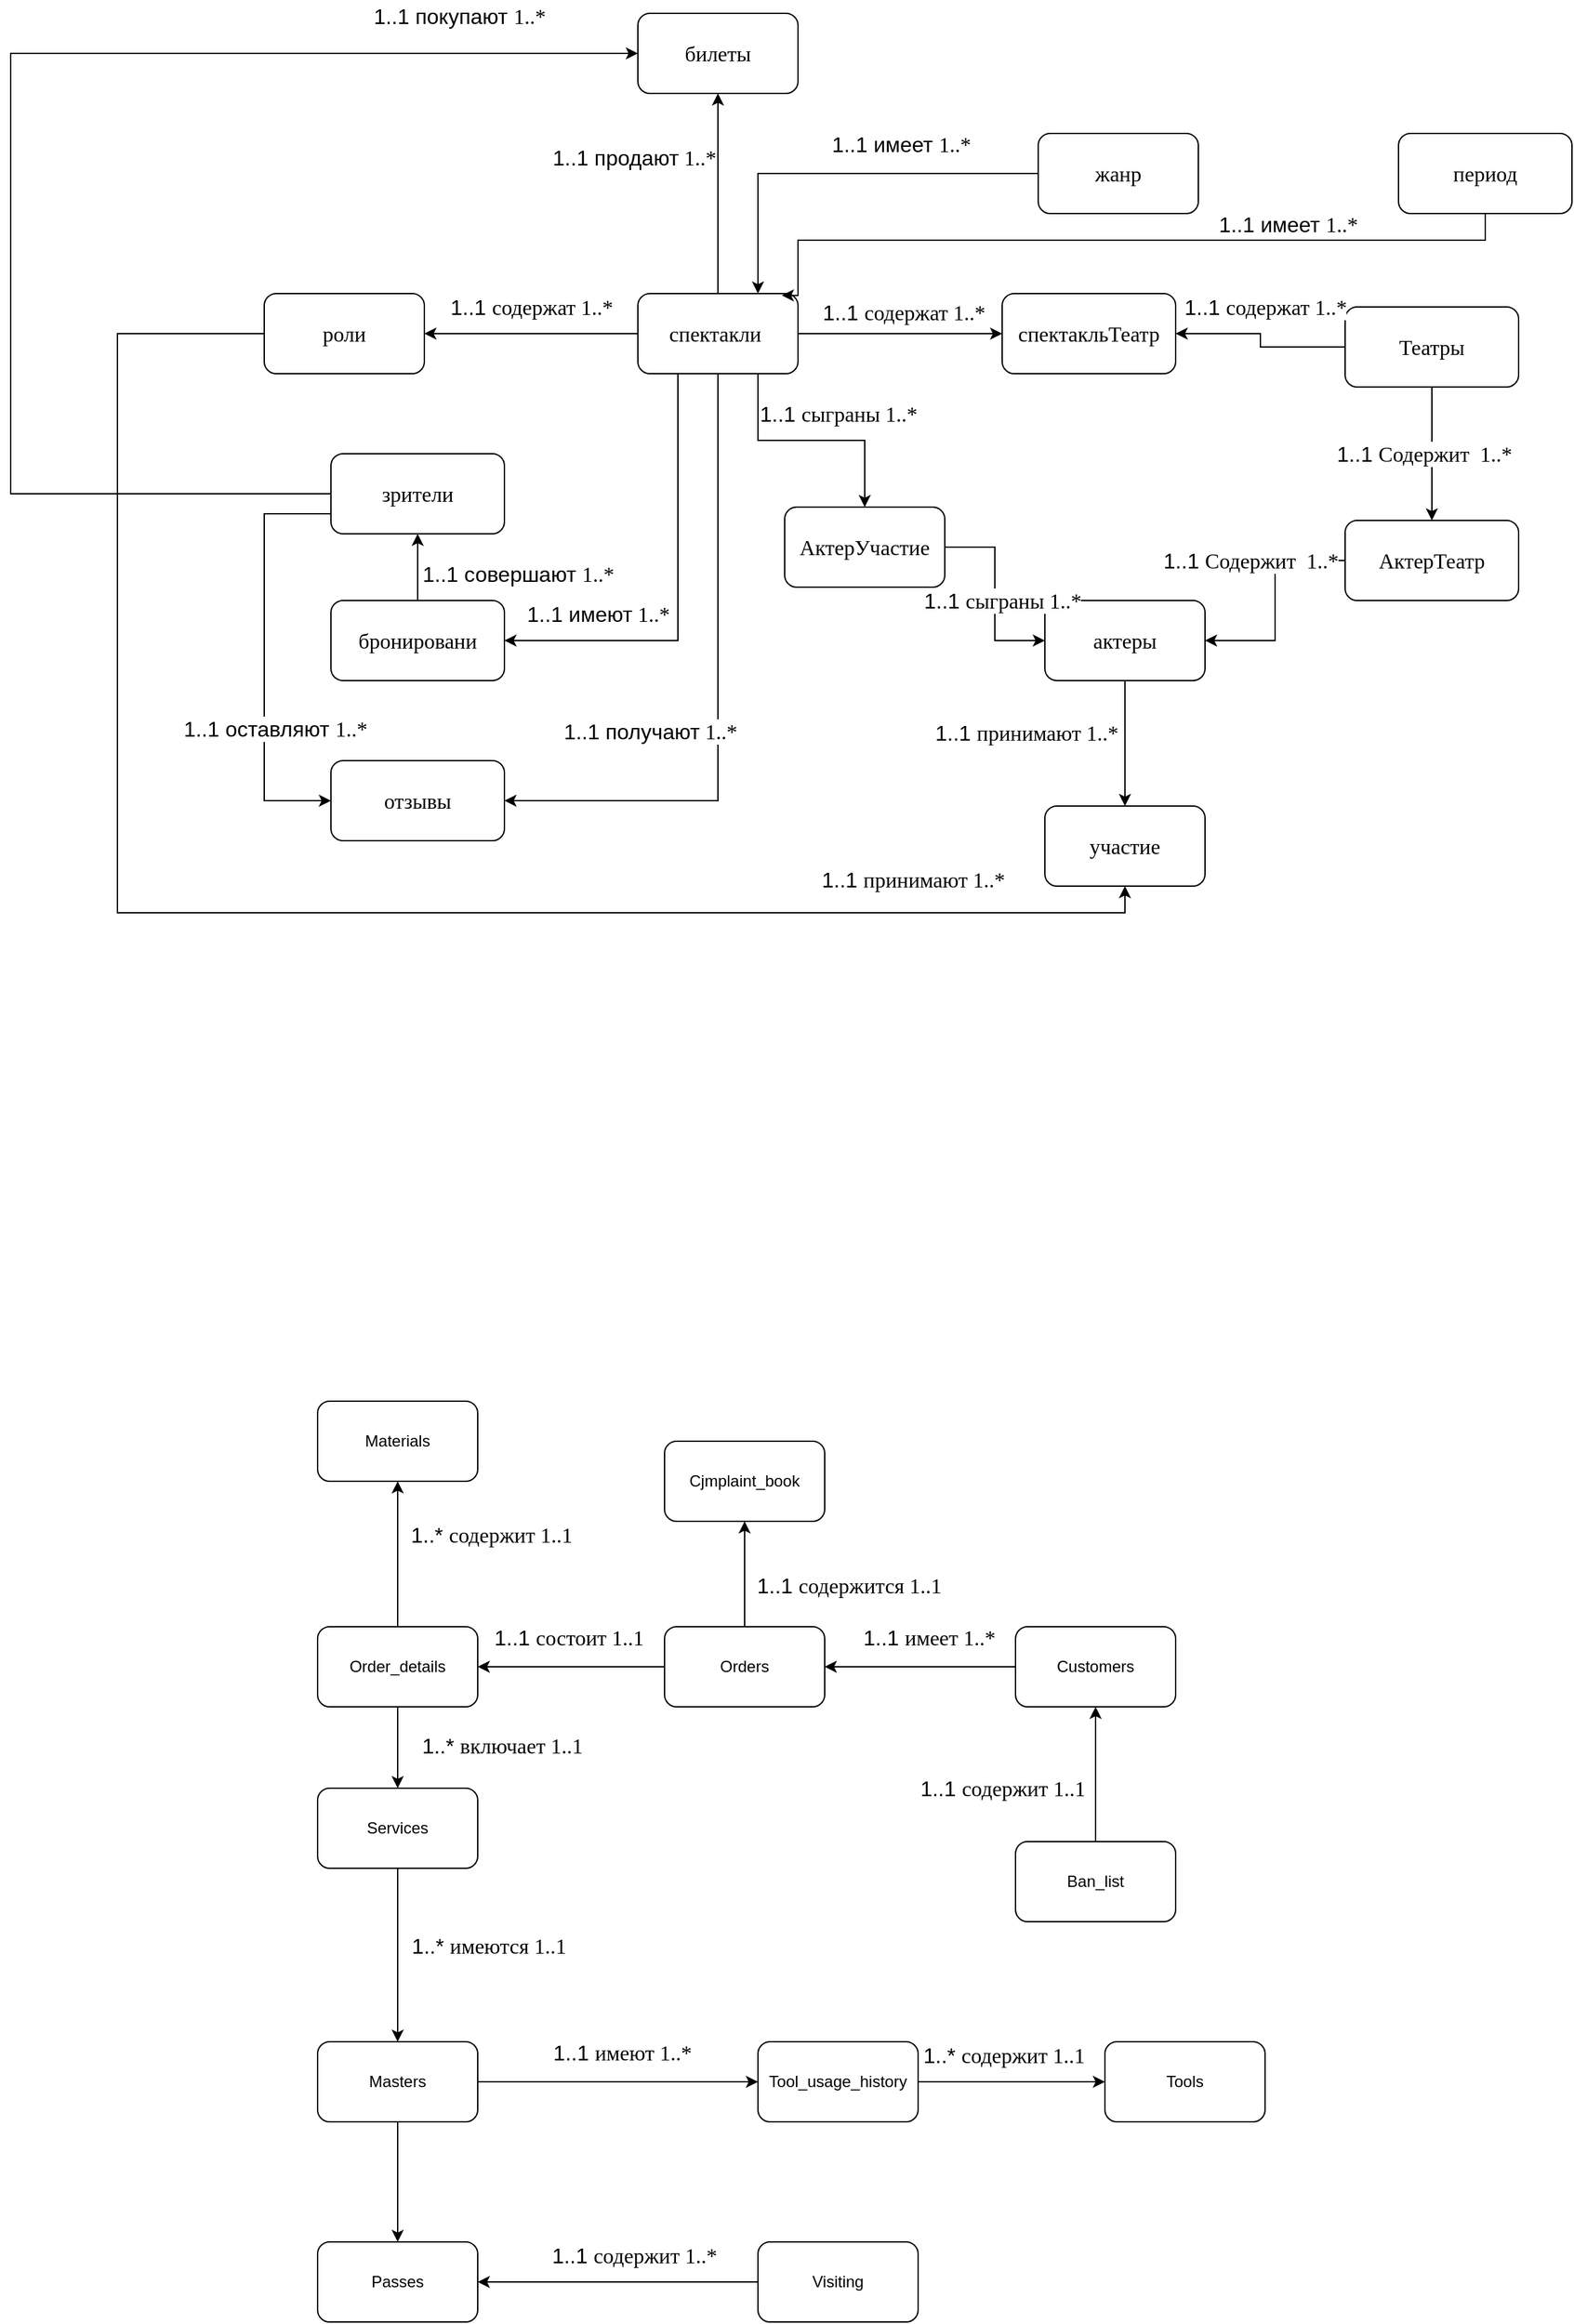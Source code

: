 <mxfile version="24.7.17">
  <diagram id="C5RBs43oDa-KdzZeNtuy" name="Page-1">
    <mxGraphModel dx="2634" dy="2021" grid="1" gridSize="10" guides="1" tooltips="1" connect="1" arrows="1" fold="1" page="1" pageScale="1" pageWidth="827" pageHeight="1169" math="0" shadow="0">
      <root>
        <mxCell id="WIyWlLk6GJQsqaUBKTNV-0" />
        <mxCell id="WIyWlLk6GJQsqaUBKTNV-1" parent="WIyWlLk6GJQsqaUBKTNV-0" />
        <mxCell id="zuQUEfLda7JfLRR8d9BT-46" style="edgeStyle=orthogonalEdgeStyle;rounded=0;orthogonalLoop=1;jettySize=auto;html=1;" parent="WIyWlLk6GJQsqaUBKTNV-1" source="zuQUEfLda7JfLRR8d9BT-0" target="zuQUEfLda7JfLRR8d9BT-44" edge="1">
          <mxGeometry relative="1" as="geometry" />
        </mxCell>
        <mxCell id="zuQUEfLda7JfLRR8d9BT-51" value="" style="edgeStyle=orthogonalEdgeStyle;rounded=0;orthogonalLoop=1;jettySize=auto;html=1;" parent="WIyWlLk6GJQsqaUBKTNV-1" source="zuQUEfLda7JfLRR8d9BT-0" target="zuQUEfLda7JfLRR8d9BT-50" edge="1">
          <mxGeometry relative="1" as="geometry" />
        </mxCell>
        <mxCell id="zuQUEfLda7JfLRR8d9BT-0" value="&lt;span style=&quot;font-size:12.0pt;font-family:&amp;quot;Times New Roman&amp;quot;,serif;&lt;br/&gt;mso-fareast-font-family:&amp;quot;Times New Roman&amp;quot;;mso-font-kerning:0pt;mso-ansi-language:&lt;br/&gt;RU;mso-fareast-language:EN-US;mso-bidi-language:AR-SA&quot;&gt;Театры&lt;/span&gt;" style="rounded=1;whiteSpace=wrap;html=1;" parent="WIyWlLk6GJQsqaUBKTNV-1" vertex="1">
          <mxGeometry x="670" y="180" width="130" height="60" as="geometry" />
        </mxCell>
        <mxCell id="zuQUEfLda7JfLRR8d9BT-40" value="" style="edgeStyle=orthogonalEdgeStyle;rounded=0;orthogonalLoop=1;jettySize=auto;html=1;" parent="WIyWlLk6GJQsqaUBKTNV-1" source="zuQUEfLda7JfLRR8d9BT-1" target="zuQUEfLda7JfLRR8d9BT-39" edge="1">
          <mxGeometry relative="1" as="geometry" />
        </mxCell>
        <mxCell id="zuQUEfLda7JfLRR8d9BT-1" value="&lt;span style=&quot;font-size:12.0pt;font-family:&amp;quot;Times New Roman&amp;quot;,serif;&lt;br/&gt;mso-fareast-font-family:&amp;quot;Times New Roman&amp;quot;;mso-font-kerning:0pt;mso-ansi-language:&lt;br/&gt;RU;mso-fareast-language:EN-US;mso-bidi-language:AR-SA&quot;&gt;актеры&lt;/span&gt;" style="rounded=1;whiteSpace=wrap;html=1;" parent="WIyWlLk6GJQsqaUBKTNV-1" vertex="1">
          <mxGeometry x="445" y="400" width="120" height="60" as="geometry" />
        </mxCell>
        <mxCell id="zuQUEfLda7JfLRR8d9BT-15" value="" style="edgeStyle=orthogonalEdgeStyle;rounded=0;orthogonalLoop=1;jettySize=auto;html=1;" parent="WIyWlLk6GJQsqaUBKTNV-1" source="zuQUEfLda7JfLRR8d9BT-2" target="zuQUEfLda7JfLRR8d9BT-4" edge="1">
          <mxGeometry relative="1" as="geometry" />
        </mxCell>
        <mxCell id="zuQUEfLda7JfLRR8d9BT-17" value="" style="edgeStyle=orthogonalEdgeStyle;rounded=0;orthogonalLoop=1;jettySize=auto;html=1;" parent="WIyWlLk6GJQsqaUBKTNV-1" source="zuQUEfLda7JfLRR8d9BT-2" target="zuQUEfLda7JfLRR8d9BT-3" edge="1">
          <mxGeometry relative="1" as="geometry" />
        </mxCell>
        <mxCell id="zuQUEfLda7JfLRR8d9BT-23" style="edgeStyle=orthogonalEdgeStyle;rounded=0;orthogonalLoop=1;jettySize=auto;html=1;exitX=0.25;exitY=1;exitDx=0;exitDy=0;entryX=1;entryY=0.5;entryDx=0;entryDy=0;" parent="WIyWlLk6GJQsqaUBKTNV-1" source="zuQUEfLda7JfLRR8d9BT-2" target="zuQUEfLda7JfLRR8d9BT-21" edge="1">
          <mxGeometry relative="1" as="geometry" />
        </mxCell>
        <mxCell id="zuQUEfLda7JfLRR8d9BT-47" style="edgeStyle=orthogonalEdgeStyle;rounded=0;orthogonalLoop=1;jettySize=auto;html=1;exitX=1;exitY=0.5;exitDx=0;exitDy=0;" parent="WIyWlLk6GJQsqaUBKTNV-1" source="zuQUEfLda7JfLRR8d9BT-2" target="zuQUEfLda7JfLRR8d9BT-44" edge="1">
          <mxGeometry relative="1" as="geometry" />
        </mxCell>
        <mxCell id="zuQUEfLda7JfLRR8d9BT-55" style="edgeStyle=orthogonalEdgeStyle;rounded=0;orthogonalLoop=1;jettySize=auto;html=1;exitX=0.75;exitY=1;exitDx=0;exitDy=0;" parent="WIyWlLk6GJQsqaUBKTNV-1" source="zuQUEfLda7JfLRR8d9BT-2" target="zuQUEfLda7JfLRR8d9BT-54" edge="1">
          <mxGeometry relative="1" as="geometry" />
        </mxCell>
        <mxCell id="bsFwCTy9yuD68yDx5SU7-40" style="edgeStyle=orthogonalEdgeStyle;rounded=0;orthogonalLoop=1;jettySize=auto;html=1;entryX=1;entryY=0.5;entryDx=0;entryDy=0;" edge="1" parent="WIyWlLk6GJQsqaUBKTNV-1" source="zuQUEfLda7JfLRR8d9BT-2" target="zuQUEfLda7JfLRR8d9BT-19">
          <mxGeometry relative="1" as="geometry">
            <Array as="points">
              <mxPoint x="200" y="550" />
            </Array>
          </mxGeometry>
        </mxCell>
        <mxCell id="zuQUEfLda7JfLRR8d9BT-2" value="&lt;span style=&quot;font-size:12.0pt;font-family:&amp;quot;Times New Roman&amp;quot;,serif;&lt;br/&gt;mso-fareast-font-family:&amp;quot;Times New Roman&amp;quot;;mso-font-kerning:0pt;mso-ansi-language:&lt;br/&gt;RU;mso-fareast-language:EN-US;mso-bidi-language:AR-SA&quot;&gt;спектакли&amp;nbsp;&lt;/span&gt;" style="rounded=1;whiteSpace=wrap;html=1;" parent="WIyWlLk6GJQsqaUBKTNV-1" vertex="1">
          <mxGeometry x="140" y="170" width="120" height="60" as="geometry" />
        </mxCell>
        <mxCell id="zuQUEfLda7JfLRR8d9BT-3" value="&lt;span style=&quot;font-size:12.0pt;font-family:&amp;quot;Times New Roman&amp;quot;,serif;&lt;br/&gt;mso-fareast-font-family:&amp;quot;Times New Roman&amp;quot;;mso-font-kerning:0pt;mso-ansi-language:&lt;br/&gt;RU;mso-fareast-language:EN-US;mso-bidi-language:AR-SA&quot;&gt;билеты&lt;/span&gt;" style="rounded=1;whiteSpace=wrap;html=1;" parent="WIyWlLk6GJQsqaUBKTNV-1" vertex="1">
          <mxGeometry x="140" y="-40" width="120" height="60" as="geometry" />
        </mxCell>
        <mxCell id="zuQUEfLda7JfLRR8d9BT-43" style="edgeStyle=orthogonalEdgeStyle;rounded=0;orthogonalLoop=1;jettySize=auto;html=1;entryX=0.5;entryY=1;entryDx=0;entryDy=0;" parent="WIyWlLk6GJQsqaUBKTNV-1" source="zuQUEfLda7JfLRR8d9BT-4" target="zuQUEfLda7JfLRR8d9BT-39" edge="1">
          <mxGeometry relative="1" as="geometry">
            <Array as="points">
              <mxPoint x="-250" y="200" />
              <mxPoint x="-250" y="634" />
              <mxPoint x="505" y="634" />
            </Array>
          </mxGeometry>
        </mxCell>
        <mxCell id="zuQUEfLda7JfLRR8d9BT-4" value="&lt;span style=&quot;font-size:12.0pt;font-family:&amp;quot;Times New Roman&amp;quot;,serif;&lt;br/&gt;mso-fareast-font-family:&amp;quot;Times New Roman&amp;quot;;mso-font-kerning:0pt;mso-ansi-language:&lt;br/&gt;RU;mso-fareast-language:EN-US;mso-bidi-language:AR-SA&quot;&gt;роли&lt;/span&gt;" style="rounded=1;whiteSpace=wrap;html=1;" parent="WIyWlLk6GJQsqaUBKTNV-1" vertex="1">
          <mxGeometry x="-140" y="170" width="120" height="60" as="geometry" />
        </mxCell>
        <mxCell id="zuQUEfLda7JfLRR8d9BT-25" style="edgeStyle=orthogonalEdgeStyle;rounded=0;orthogonalLoop=1;jettySize=auto;html=1;entryX=0.75;entryY=0;entryDx=0;entryDy=0;" parent="WIyWlLk6GJQsqaUBKTNV-1" source="zuQUEfLda7JfLRR8d9BT-5" target="zuQUEfLda7JfLRR8d9BT-2" edge="1">
          <mxGeometry relative="1" as="geometry" />
        </mxCell>
        <mxCell id="zuQUEfLda7JfLRR8d9BT-5" value="&lt;span style=&quot;font-size:12.0pt;font-family:&amp;quot;Times New Roman&amp;quot;,serif;&lt;br/&gt;mso-fareast-font-family:&amp;quot;Times New Roman&amp;quot;;mso-font-kerning:0pt;mso-ansi-language:&lt;br/&gt;RU;mso-fareast-language:EN-US;mso-bidi-language:AR-SA&quot;&gt;жанр&lt;/span&gt;" style="rounded=1;whiteSpace=wrap;html=1;" parent="WIyWlLk6GJQsqaUBKTNV-1" vertex="1">
          <mxGeometry x="440" y="50" width="120" height="60" as="geometry" />
        </mxCell>
        <mxCell id="zuQUEfLda7JfLRR8d9BT-11" value="&lt;span style=&quot;font-size:12.0pt;font-family:&lt;br/&gt;&amp;quot;Times New Roman&amp;quot;,serif;mso-fareast-font-family:&amp;quot;Times New Roman&amp;quot;;mso-font-kerning:&lt;br/&gt;0pt;mso-ansi-language:EN-CA;mso-fareast-language:EN-US;mso-bidi-language:AR-SA&quot; lang=&quot;EN-CA&quot;&gt;1..1&amp;nbsp;&lt;/span&gt;&lt;span style=&quot;font-size:12.0pt;font-family:&amp;quot;Times New Roman&amp;quot;,serif;&lt;br/&gt;mso-fareast-font-family:&amp;quot;Times New Roman&amp;quot;;mso-font-kerning:0pt;mso-ansi-language:&lt;br/&gt;RU;mso-fareast-language:EN-US;mso-bidi-language:AR-SA&quot;&gt;Содержит &lt;/span&gt;&lt;span style=&quot;font-size:12.0pt;font-family:&amp;quot;Times New Roman&amp;quot;,serif;&lt;br/&gt;mso-fareast-font-family:&amp;quot;Times New Roman&amp;quot;;mso-font-kerning:0pt;mso-ansi-language:&lt;br/&gt;RU;mso-fareast-language:EN-US;mso-bidi-language:AR-SA&quot;&gt;&amp;nbsp;&lt;/span&gt;&lt;span style=&quot;font-size:12.0pt;font-family:&amp;quot;Times New Roman&amp;quot;,serif;&lt;br/&gt;mso-fareast-font-family:&amp;quot;Times New Roman&amp;quot;;mso-font-kerning:0pt;mso-ansi-language:&lt;br/&gt;RU;mso-fareast-language:EN-US;mso-bidi-language:AR-SA&quot;&gt;1..*&lt;/span&gt;" style="edgeLabel;html=1;align=center;verticalAlign=middle;resizable=0;points=[];" parent="WIyWlLk6GJQsqaUBKTNV-1" vertex="1" connectable="0">
          <mxGeometry x="700.005" y="190" as="geometry">
            <mxPoint x="29" y="100" as="offset" />
          </mxGeometry>
        </mxCell>
        <mxCell id="zuQUEfLda7JfLRR8d9BT-13" value="&lt;span style=&quot;font-size:12.0pt;font-family:&lt;br/&gt;&amp;quot;Times New Roman&amp;quot;,serif;mso-fareast-font-family:&amp;quot;Times New Roman&amp;quot;;mso-font-kerning:&lt;br/&gt;0pt;mso-ansi-language:EN-CA;mso-fareast-language:EN-US;mso-bidi-language:AR-SA&quot; lang=&quot;EN-CA&quot;&gt;1..1&amp;nbsp;&lt;/span&gt;&lt;span style=&quot;font-size:12.0pt;font-family:&amp;quot;Times New Roman&amp;quot;,serif;&lt;br/&gt;mso-fareast-font-family:&amp;quot;Times New Roman&amp;quot;;mso-font-kerning:0pt;mso-ansi-language:&lt;br/&gt;RU;mso-fareast-language:EN-US;mso-bidi-language:AR-SA&quot;&gt;сыграны&amp;nbsp;&lt;/span&gt;&lt;span style=&quot;font-size:12.0pt;font-family:&amp;quot;Times New Roman&amp;quot;,serif;&lt;br/&gt;mso-fareast-font-family:&amp;quot;Times New Roman&amp;quot;;mso-font-kerning:0pt;mso-ansi-language:&lt;br/&gt;RU;mso-fareast-language:EN-US;mso-bidi-language:AR-SA&quot;&gt;1..*&lt;/span&gt;" style="edgeLabel;html=1;align=center;verticalAlign=middle;resizable=0;points=[];" parent="WIyWlLk6GJQsqaUBKTNV-1" vertex="1" connectable="0">
          <mxGeometry x="290.005" y="260" as="geometry" />
        </mxCell>
        <mxCell id="zuQUEfLda7JfLRR8d9BT-16" value="&lt;span style=&quot;font-size:12.0pt;font-family:&lt;br/&gt;&amp;quot;Times New Roman&amp;quot;,serif;mso-fareast-font-family:&amp;quot;Times New Roman&amp;quot;;mso-font-kerning:&lt;br/&gt;0pt;mso-ansi-language:EN-CA;mso-fareast-language:EN-US;mso-bidi-language:AR-SA&quot; lang=&quot;EN-CA&quot;&gt;1..1&amp;nbsp;&lt;/span&gt;&lt;span style=&quot;font-size:12.0pt;font-family:&amp;quot;Times New Roman&amp;quot;,serif;&lt;br/&gt;mso-fareast-font-family:&amp;quot;Times New Roman&amp;quot;;mso-font-kerning:0pt;mso-ansi-language:&lt;br/&gt;RU;mso-fareast-language:EN-US;mso-bidi-language:AR-SA&quot;&gt;содержат&amp;nbsp;&lt;/span&gt;&lt;span style=&quot;font-size:12.0pt;font-family:&amp;quot;Times New Roman&amp;quot;,serif;&lt;br/&gt;mso-fareast-font-family:&amp;quot;Times New Roman&amp;quot;;mso-font-kerning:0pt;mso-ansi-language:&lt;br/&gt;RU;mso-fareast-language:EN-US;mso-bidi-language:AR-SA&quot;&gt;1..*&lt;/span&gt;" style="edgeLabel;html=1;align=center;verticalAlign=middle;resizable=0;points=[];" parent="WIyWlLk6GJQsqaUBKTNV-1" vertex="1" connectable="0">
          <mxGeometry x="60.005" y="180" as="geometry" />
        </mxCell>
        <mxCell id="zuQUEfLda7JfLRR8d9BT-18" value="&lt;span style=&quot;font-size:12.0pt;font-family:&lt;br/&gt;&amp;quot;Times New Roman&amp;quot;,serif;mso-fareast-font-family:&amp;quot;Times New Roman&amp;quot;;mso-font-kerning:&lt;br/&gt;0pt;mso-ansi-language:EN-CA;mso-fareast-language:EN-US;mso-bidi-language:AR-SA&quot; lang=&quot;EN-CA&quot;&gt;1..1 продают&lt;/span&gt;&lt;span style=&quot;font-size:12.0pt;font-family:&amp;quot;Times New Roman&amp;quot;,serif;&lt;br/&gt;mso-fareast-font-family:&amp;quot;Times New Roman&amp;quot;;mso-font-kerning:0pt;mso-ansi-language:&lt;br/&gt;RU;mso-fareast-language:EN-US;mso-bidi-language:AR-SA&quot;&gt;&amp;nbsp;&lt;/span&gt;&lt;span style=&quot;font-size:12.0pt;font-family:&amp;quot;Times New Roman&amp;quot;,serif;&lt;br/&gt;mso-fareast-font-family:&amp;quot;Times New Roman&amp;quot;;mso-font-kerning:0pt;mso-ansi-language:&lt;br/&gt;RU;mso-fareast-language:EN-US;mso-bidi-language:AR-SA&quot;&gt;1..*&lt;/span&gt;" style="edgeLabel;html=1;align=center;verticalAlign=middle;resizable=0;points=[];" parent="WIyWlLk6GJQsqaUBKTNV-1" vertex="1" connectable="0">
          <mxGeometry x="130.005" y="70" as="geometry">
            <mxPoint x="7" y="-2" as="offset" />
          </mxGeometry>
        </mxCell>
        <mxCell id="zuQUEfLda7JfLRR8d9BT-19" value="&lt;span style=&quot;font-size:12.0pt;font-family:&amp;quot;Times New Roman&amp;quot;,serif;&lt;br/&gt;mso-fareast-font-family:&amp;quot;Times New Roman&amp;quot;;mso-font-kerning:0pt;mso-ansi-language:&lt;br/&gt;RU;mso-fareast-language:EN-US;mso-bidi-language:AR-SA&quot;&gt;отзывы&lt;/span&gt;" style="rounded=1;whiteSpace=wrap;html=1;" parent="WIyWlLk6GJQsqaUBKTNV-1" vertex="1">
          <mxGeometry x="-90" y="520" width="130" height="60" as="geometry" />
        </mxCell>
        <mxCell id="zuQUEfLda7JfLRR8d9BT-34" style="edgeStyle=orthogonalEdgeStyle;rounded=0;orthogonalLoop=1;jettySize=auto;html=1;exitX=0;exitY=0.75;exitDx=0;exitDy=0;entryX=0;entryY=0.5;entryDx=0;entryDy=0;" parent="WIyWlLk6GJQsqaUBKTNV-1" source="zuQUEfLda7JfLRR8d9BT-20" target="zuQUEfLda7JfLRR8d9BT-19" edge="1">
          <mxGeometry relative="1" as="geometry">
            <Array as="points">
              <mxPoint x="-140" y="335" />
              <mxPoint x="-140" y="550" />
            </Array>
          </mxGeometry>
        </mxCell>
        <mxCell id="zuQUEfLda7JfLRR8d9BT-20" value="&lt;span style=&quot;font-size:12.0pt;font-family:&amp;quot;Times New Roman&amp;quot;,serif;&lt;br/&gt;mso-fareast-font-family:&amp;quot;Times New Roman&amp;quot;;mso-font-kerning:0pt;mso-ansi-language:&lt;br/&gt;RU;mso-fareast-language:EN-US;mso-bidi-language:AR-SA&quot;&gt;зрители&lt;/span&gt;" style="rounded=1;whiteSpace=wrap;html=1;" parent="WIyWlLk6GJQsqaUBKTNV-1" vertex="1">
          <mxGeometry x="-90" y="290" width="130" height="60" as="geometry" />
        </mxCell>
        <mxCell id="zuQUEfLda7JfLRR8d9BT-32" style="edgeStyle=orthogonalEdgeStyle;rounded=0;orthogonalLoop=1;jettySize=auto;html=1;" parent="WIyWlLk6GJQsqaUBKTNV-1" source="zuQUEfLda7JfLRR8d9BT-21" target="zuQUEfLda7JfLRR8d9BT-20" edge="1">
          <mxGeometry relative="1" as="geometry" />
        </mxCell>
        <mxCell id="zuQUEfLda7JfLRR8d9BT-33" style="edgeStyle=orthogonalEdgeStyle;rounded=0;orthogonalLoop=1;jettySize=auto;html=1;entryX=0;entryY=0.5;entryDx=0;entryDy=0;exitX=0;exitY=0.5;exitDx=0;exitDy=0;" parent="WIyWlLk6GJQsqaUBKTNV-1" source="zuQUEfLda7JfLRR8d9BT-20" target="zuQUEfLda7JfLRR8d9BT-3" edge="1">
          <mxGeometry relative="1" as="geometry">
            <Array as="points">
              <mxPoint x="-330" y="320" />
              <mxPoint x="-330" y="-10" />
            </Array>
          </mxGeometry>
        </mxCell>
        <mxCell id="zuQUEfLda7JfLRR8d9BT-21" value="&lt;span style=&quot;font-size:12.0pt;font-family:&amp;quot;Times New Roman&amp;quot;,serif;&lt;br/&gt;mso-fareast-font-family:&amp;quot;Times New Roman&amp;quot;;mso-font-kerning:0pt;mso-ansi-language:&lt;br/&gt;RU;mso-fareast-language:EN-US;mso-bidi-language:AR-SA&quot;&gt;бронировани&lt;/span&gt;" style="rounded=1;whiteSpace=wrap;html=1;" parent="WIyWlLk6GJQsqaUBKTNV-1" vertex="1">
          <mxGeometry x="-90" y="400" width="130" height="60" as="geometry" />
        </mxCell>
        <mxCell id="zuQUEfLda7JfLRR8d9BT-24" value="&lt;span style=&quot;font-size:12.0pt;font-family:&lt;br/&gt;&amp;quot;Times New Roman&amp;quot;,serif;mso-fareast-font-family:&amp;quot;Times New Roman&amp;quot;;mso-font-kerning:&lt;br/&gt;0pt;mso-ansi-language:EN-CA;mso-fareast-language:EN-US;mso-bidi-language:AR-SA&quot; lang=&quot;EN-CA&quot;&gt;1..1 имеют&lt;/span&gt;&lt;span style=&quot;font-size:12.0pt;font-family:&amp;quot;Times New Roman&amp;quot;,serif;&lt;br/&gt;mso-fareast-font-family:&amp;quot;Times New Roman&amp;quot;;mso-font-kerning:0pt;mso-ansi-language:&lt;br/&gt;RU;mso-fareast-language:EN-US;mso-bidi-language:AR-SA&quot;&gt;&amp;nbsp;&lt;/span&gt;&lt;span style=&quot;font-size:12.0pt;font-family:&amp;quot;Times New Roman&amp;quot;,serif;&lt;br/&gt;mso-fareast-font-family:&amp;quot;Times New Roman&amp;quot;;mso-font-kerning:0pt;mso-ansi-language:&lt;br/&gt;RU;mso-fareast-language:EN-US;mso-bidi-language:AR-SA&quot;&gt;1..*&lt;/span&gt;" style="edgeLabel;html=1;align=center;verticalAlign=middle;resizable=0;points=[];" parent="WIyWlLk6GJQsqaUBKTNV-1" vertex="1" connectable="0">
          <mxGeometry x="110.005" y="410" as="geometry" />
        </mxCell>
        <mxCell id="zuQUEfLda7JfLRR8d9BT-26" value="&lt;span style=&quot;font-size:12.0pt;font-family:&lt;br/&gt;&amp;quot;Times New Roman&amp;quot;,serif;mso-fareast-font-family:&amp;quot;Times New Roman&amp;quot;;mso-font-kerning:&lt;br/&gt;0pt;mso-ansi-language:EN-CA;mso-fareast-language:EN-US;mso-bidi-language:AR-SA&quot; lang=&quot;EN-CA&quot;&gt;1..1 имеет&amp;nbsp;&lt;/span&gt;&lt;span style=&quot;font-size:12.0pt;font-family:&amp;quot;Times New Roman&amp;quot;,serif;&lt;br/&gt;mso-fareast-font-family:&amp;quot;Times New Roman&amp;quot;;mso-font-kerning:0pt;mso-ansi-language:&lt;br/&gt;RU;mso-fareast-language:EN-US;mso-bidi-language:AR-SA&quot;&gt;1..*&lt;/span&gt;" style="edgeLabel;html=1;align=center;verticalAlign=middle;resizable=0;points=[];" parent="WIyWlLk6GJQsqaUBKTNV-1" vertex="1" connectable="0">
          <mxGeometry x="330.005" y="60" as="geometry">
            <mxPoint x="7" y="-2" as="offset" />
          </mxGeometry>
        </mxCell>
        <mxCell id="zuQUEfLda7JfLRR8d9BT-28" style="edgeStyle=orthogonalEdgeStyle;rounded=0;orthogonalLoop=1;jettySize=auto;html=1;entryX=0.899;entryY=0.023;entryDx=0;entryDy=0;entryPerimeter=0;" parent="WIyWlLk6GJQsqaUBKTNV-1" source="zuQUEfLda7JfLRR8d9BT-27" target="zuQUEfLda7JfLRR8d9BT-2" edge="1">
          <mxGeometry relative="1" as="geometry">
            <Array as="points">
              <mxPoint x="775" y="130" />
              <mxPoint x="260" y="130" />
              <mxPoint x="260" y="171" />
            </Array>
          </mxGeometry>
        </mxCell>
        <mxCell id="zuQUEfLda7JfLRR8d9BT-27" value="&lt;span style=&quot;font-size:12.0pt;font-family:&amp;quot;Times New Roman&amp;quot;,serif;&lt;br/&gt;mso-fareast-font-family:&amp;quot;Times New Roman&amp;quot;;mso-font-kerning:0pt;mso-ansi-language:&lt;br/&gt;RU;mso-fareast-language:EN-US;mso-bidi-language:AR-SA&quot;&gt;период&lt;/span&gt;" style="rounded=1;whiteSpace=wrap;html=1;" parent="WIyWlLk6GJQsqaUBKTNV-1" vertex="1">
          <mxGeometry x="710" y="50" width="130" height="60" as="geometry" />
        </mxCell>
        <mxCell id="zuQUEfLda7JfLRR8d9BT-29" value="&lt;span style=&quot;font-size:12.0pt;font-family:&lt;br/&gt;&amp;quot;Times New Roman&amp;quot;,serif;mso-fareast-font-family:&amp;quot;Times New Roman&amp;quot;;mso-font-kerning:&lt;br/&gt;0pt;mso-ansi-language:EN-CA;mso-fareast-language:EN-US;mso-bidi-language:AR-SA&quot; lang=&quot;EN-CA&quot;&gt;1..1 имеет&amp;nbsp;&lt;/span&gt;&lt;span style=&quot;font-size:12.0pt;font-family:&amp;quot;Times New Roman&amp;quot;,serif;&lt;br/&gt;mso-fareast-font-family:&amp;quot;Times New Roman&amp;quot;;mso-font-kerning:0pt;mso-ansi-language:&lt;br/&gt;RU;mso-fareast-language:EN-US;mso-bidi-language:AR-SA&quot;&gt;1..*&lt;/span&gt;" style="edgeLabel;html=1;align=center;verticalAlign=middle;resizable=0;points=[];" parent="WIyWlLk6GJQsqaUBKTNV-1" vertex="1" connectable="0">
          <mxGeometry x="620.005" y="120" as="geometry">
            <mxPoint x="7" y="-2" as="offset" />
          </mxGeometry>
        </mxCell>
        <mxCell id="zuQUEfLda7JfLRR8d9BT-31" value="&lt;span style=&quot;font-size:12.0pt;font-family:&lt;br/&gt;&amp;quot;Times New Roman&amp;quot;,serif;mso-fareast-font-family:&amp;quot;Times New Roman&amp;quot;;mso-font-kerning:&lt;br/&gt;0pt;mso-ansi-language:EN-CA;mso-fareast-language:EN-US;mso-bidi-language:AR-SA&quot; lang=&quot;EN-CA&quot;&gt;1..1&amp;nbsp;&lt;/span&gt;&lt;span style=&quot;font-size:12.0pt;font-family:&amp;quot;Times New Roman&amp;quot;,serif;&lt;br/&gt;mso-fareast-font-family:&amp;quot;Times New Roman&amp;quot;;mso-font-kerning:0pt;mso-ansi-language:&lt;br/&gt;RU;mso-fareast-language:EN-US;mso-bidi-language:AR-SA&quot;&gt;принимают&amp;nbsp;&lt;/span&gt;&lt;span style=&quot;font-size:12.0pt;font-family:&amp;quot;Times New Roman&amp;quot;,serif;&lt;br/&gt;mso-fareast-font-family:&amp;quot;Times New Roman&amp;quot;;mso-font-kerning:0pt;mso-ansi-language:&lt;br/&gt;RU;mso-fareast-language:EN-US;mso-bidi-language:AR-SA&quot;&gt;1..*&lt;/span&gt;" style="edgeLabel;html=1;align=center;verticalAlign=middle;resizable=0;points=[];" parent="WIyWlLk6GJQsqaUBKTNV-1" vertex="1" connectable="0">
          <mxGeometry x="445.005" y="510" as="geometry">
            <mxPoint x="-14" y="-11" as="offset" />
          </mxGeometry>
        </mxCell>
        <mxCell id="zuQUEfLda7JfLRR8d9BT-35" value="&lt;span style=&quot;font-size:12.0pt;font-family:&lt;br/&gt;&amp;quot;Times New Roman&amp;quot;,serif;mso-fareast-font-family:&amp;quot;Times New Roman&amp;quot;;mso-font-kerning:&lt;br/&gt;0pt;mso-ansi-language:EN-CA;mso-fareast-language:EN-US;mso-bidi-language:AR-SA&quot; lang=&quot;EN-CA&quot;&gt;1..1 совершают&amp;nbsp;&lt;/span&gt;&lt;span style=&quot;font-size:12.0pt;font-family:&amp;quot;Times New Roman&amp;quot;,serif;&lt;br/&gt;mso-fareast-font-family:&amp;quot;Times New Roman&amp;quot;;mso-font-kerning:0pt;mso-ansi-language:&lt;br/&gt;RU;mso-fareast-language:EN-US;mso-bidi-language:AR-SA&quot;&gt;1..*&lt;/span&gt;" style="edgeLabel;html=1;align=center;verticalAlign=middle;resizable=0;points=[];" parent="WIyWlLk6GJQsqaUBKTNV-1" vertex="1" connectable="0">
          <mxGeometry x="50.005" y="380" as="geometry" />
        </mxCell>
        <mxCell id="zuQUEfLda7JfLRR8d9BT-36" value="&lt;span style=&quot;font-size:12.0pt;font-family:&lt;br/&gt;&amp;quot;Times New Roman&amp;quot;,serif;mso-fareast-font-family:&amp;quot;Times New Roman&amp;quot;;mso-font-kerning:&lt;br/&gt;0pt;mso-ansi-language:EN-CA;mso-fareast-language:EN-US;mso-bidi-language:AR-SA&quot; lang=&quot;EN-CA&quot;&gt;1..1 покупают&amp;nbsp;&lt;/span&gt;&lt;span style=&quot;font-size:12.0pt;font-family:&amp;quot;Times New Roman&amp;quot;,serif;&lt;br/&gt;mso-fareast-font-family:&amp;quot;Times New Roman&amp;quot;;mso-font-kerning:0pt;mso-ansi-language:&lt;br/&gt;RU;mso-fareast-language:EN-US;mso-bidi-language:AR-SA&quot;&gt;1..*&lt;/span&gt;" style="edgeLabel;html=1;align=center;verticalAlign=middle;resizable=0;points=[];" parent="WIyWlLk6GJQsqaUBKTNV-1" vertex="1" connectable="0">
          <mxGeometry x="10.005" y="-50" as="geometry">
            <mxPoint x="-4" y="12" as="offset" />
          </mxGeometry>
        </mxCell>
        <mxCell id="zuQUEfLda7JfLRR8d9BT-37" value="&lt;span style=&quot;font-size:12.0pt;font-family:&lt;br/&gt;&amp;quot;Times New Roman&amp;quot;,serif;mso-fareast-font-family:&amp;quot;Times New Roman&amp;quot;;mso-font-kerning:&lt;br/&gt;0pt;mso-ansi-language:EN-CA;mso-fareast-language:EN-US;mso-bidi-language:AR-SA&quot; lang=&quot;EN-CA&quot;&gt;1..1 оставляют&amp;nbsp;&lt;/span&gt;&lt;span style=&quot;font-size:12.0pt;font-family:&amp;quot;Times New Roman&amp;quot;,serif;&lt;br/&gt;mso-fareast-font-family:&amp;quot;Times New Roman&amp;quot;;mso-font-kerning:0pt;mso-ansi-language:&lt;br/&gt;RU;mso-fareast-language:EN-US;mso-bidi-language:AR-SA&quot;&gt;1..*&lt;/span&gt;" style="edgeLabel;html=1;align=center;verticalAlign=middle;resizable=0;points=[];" parent="WIyWlLk6GJQsqaUBKTNV-1" vertex="1" connectable="0">
          <mxGeometry x="-129.995" y="500" as="geometry">
            <mxPoint x="-2" y="-4" as="offset" />
          </mxGeometry>
        </mxCell>
        <mxCell id="zuQUEfLda7JfLRR8d9BT-39" value="&lt;span style=&quot;font-size:12.0pt;font-family:&amp;quot;Times New Roman&amp;quot;,serif;&lt;br/&gt;mso-fareast-font-family:&amp;quot;Times New Roman&amp;quot;;mso-font-kerning:0pt;mso-ansi-language:&lt;br/&gt;RU;mso-fareast-language:EN-US;mso-bidi-language:AR-SA&quot;&gt;участие&lt;/span&gt;" style="rounded=1;whiteSpace=wrap;html=1;" parent="WIyWlLk6GJQsqaUBKTNV-1" vertex="1">
          <mxGeometry x="445" y="554" width="120" height="60" as="geometry" />
        </mxCell>
        <mxCell id="zuQUEfLda7JfLRR8d9BT-42" value="&lt;span style=&quot;font-size:12.0pt;font-family:&lt;br/&gt;&amp;quot;Times New Roman&amp;quot;,serif;mso-fareast-font-family:&amp;quot;Times New Roman&amp;quot;;mso-font-kerning:&lt;br/&gt;0pt;mso-ansi-language:EN-CA;mso-fareast-language:EN-US;mso-bidi-language:AR-SA&quot; lang=&quot;EN-CA&quot;&gt;1..1&amp;nbsp;&lt;/span&gt;&lt;span style=&quot;font-size:12.0pt;font-family:&amp;quot;Times New Roman&amp;quot;,serif;&lt;br/&gt;mso-fareast-font-family:&amp;quot;Times New Roman&amp;quot;;mso-font-kerning:0pt;mso-ansi-language:&lt;br/&gt;RU;mso-fareast-language:EN-US;mso-bidi-language:AR-SA&quot;&gt;принимают&amp;nbsp;&lt;/span&gt;&lt;span style=&quot;font-size:12.0pt;font-family:&amp;quot;Times New Roman&amp;quot;,serif;&lt;br/&gt;mso-fareast-font-family:&amp;quot;Times New Roman&amp;quot;;mso-font-kerning:0pt;mso-ansi-language:&lt;br/&gt;RU;mso-fareast-language:EN-US;mso-bidi-language:AR-SA&quot;&gt;1..*&lt;/span&gt;" style="edgeLabel;html=1;align=center;verticalAlign=middle;resizable=0;points=[];" parent="WIyWlLk6GJQsqaUBKTNV-1" vertex="1" connectable="0">
          <mxGeometry x="360.005" y="620" as="geometry">
            <mxPoint x="-14" y="-11" as="offset" />
          </mxGeometry>
        </mxCell>
        <mxCell id="zuQUEfLda7JfLRR8d9BT-44" value="&lt;span style=&quot;font-size:12.0pt;font-family:&amp;quot;Times New Roman&amp;quot;,serif;&lt;br/&gt;mso-fareast-font-family:&amp;quot;Times New Roman&amp;quot;;mso-font-kerning:0pt;mso-ansi-language:&lt;br/&gt;RU;mso-fareast-language:EN-US;mso-bidi-language:AR-SA&quot;&gt;спектакльТеатр&lt;/span&gt;" style="rounded=1;whiteSpace=wrap;html=1;" parent="WIyWlLk6GJQsqaUBKTNV-1" vertex="1">
          <mxGeometry x="413" y="170" width="130" height="60" as="geometry" />
        </mxCell>
        <mxCell id="zuQUEfLda7JfLRR8d9BT-48" value="&lt;span style=&quot;font-size:12.0pt;font-family:&lt;br/&gt;&amp;quot;Times New Roman&amp;quot;,serif;mso-fareast-font-family:&amp;quot;Times New Roman&amp;quot;;mso-font-kerning:&lt;br/&gt;0pt;mso-ansi-language:EN-CA;mso-fareast-language:EN-US;mso-bidi-language:AR-SA&quot; lang=&quot;EN-CA&quot;&gt;1..1&amp;nbsp;&lt;/span&gt;&lt;span style=&quot;font-size:12.0pt;font-family:&amp;quot;Times New Roman&amp;quot;,serif;&lt;br/&gt;mso-fareast-font-family:&amp;quot;Times New Roman&amp;quot;;mso-font-kerning:0pt;mso-ansi-language:&lt;br/&gt;RU;mso-fareast-language:EN-US;mso-bidi-language:AR-SA&quot;&gt;содержат&amp;nbsp;&lt;/span&gt;&lt;span style=&quot;font-size:12.0pt;font-family:&amp;quot;Times New Roman&amp;quot;,serif;&lt;br/&gt;mso-fareast-font-family:&amp;quot;Times New Roman&amp;quot;;mso-font-kerning:0pt;mso-ansi-language:&lt;br/&gt;RU;mso-fareast-language:EN-US;mso-bidi-language:AR-SA&quot;&gt;1..*&lt;/span&gt;" style="edgeLabel;html=1;align=center;verticalAlign=middle;resizable=0;points=[];" parent="WIyWlLk6GJQsqaUBKTNV-1" vertex="1" connectable="0">
          <mxGeometry x="370.005" y="210" as="geometry">
            <mxPoint x="-31" y="-26" as="offset" />
          </mxGeometry>
        </mxCell>
        <mxCell id="zuQUEfLda7JfLRR8d9BT-49" value="&lt;span style=&quot;font-size:12.0pt;font-family:&lt;br/&gt;&amp;quot;Times New Roman&amp;quot;,serif;mso-fareast-font-family:&amp;quot;Times New Roman&amp;quot;;mso-font-kerning:&lt;br/&gt;0pt;mso-ansi-language:EN-CA;mso-fareast-language:EN-US;mso-bidi-language:AR-SA&quot; lang=&quot;EN-CA&quot;&gt;1..1&amp;nbsp;&lt;/span&gt;&lt;span style=&quot;font-size:12.0pt;font-family:&amp;quot;Times New Roman&amp;quot;,serif;&lt;br/&gt;mso-fareast-font-family:&amp;quot;Times New Roman&amp;quot;;mso-font-kerning:0pt;mso-ansi-language:&lt;br/&gt;RU;mso-fareast-language:EN-US;mso-bidi-language:AR-SA&quot;&gt;содержат&amp;nbsp;&lt;/span&gt;&lt;span style=&quot;font-size:12.0pt;font-family:&amp;quot;Times New Roman&amp;quot;,serif;&lt;br/&gt;mso-fareast-font-family:&amp;quot;Times New Roman&amp;quot;;mso-font-kerning:0pt;mso-ansi-language:&lt;br/&gt;RU;mso-fareast-language:EN-US;mso-bidi-language:AR-SA&quot;&gt;1..*&lt;/span&gt;" style="edgeLabel;html=1;align=center;verticalAlign=middle;resizable=0;points=[];" parent="WIyWlLk6GJQsqaUBKTNV-1" vertex="1" connectable="0">
          <mxGeometry x="610.005" y="180" as="geometry" />
        </mxCell>
        <mxCell id="zuQUEfLda7JfLRR8d9BT-52" style="edgeStyle=orthogonalEdgeStyle;rounded=0;orthogonalLoop=1;jettySize=auto;html=1;entryX=1;entryY=0.5;entryDx=0;entryDy=0;" parent="WIyWlLk6GJQsqaUBKTNV-1" source="zuQUEfLda7JfLRR8d9BT-50" target="zuQUEfLda7JfLRR8d9BT-1" edge="1">
          <mxGeometry relative="1" as="geometry" />
        </mxCell>
        <mxCell id="zuQUEfLda7JfLRR8d9BT-50" value="&lt;span style=&quot;font-size:12.0pt;font-family:&amp;quot;Times New Roman&amp;quot;,serif;&lt;br/&gt;mso-fareast-font-family:&amp;quot;Times New Roman&amp;quot;;mso-font-kerning:0pt;mso-ansi-language:&lt;br/&gt;RU;mso-fareast-language:EN-US;mso-bidi-language:AR-SA&quot;&gt;АктерТеатр&lt;/span&gt;" style="rounded=1;whiteSpace=wrap;html=1;" parent="WIyWlLk6GJQsqaUBKTNV-1" vertex="1">
          <mxGeometry x="670" y="340" width="130" height="60" as="geometry" />
        </mxCell>
        <mxCell id="zuQUEfLda7JfLRR8d9BT-53" value="&lt;span style=&quot;font-size:12.0pt;font-family:&lt;br/&gt;&amp;quot;Times New Roman&amp;quot;,serif;mso-fareast-font-family:&amp;quot;Times New Roman&amp;quot;;mso-font-kerning:&lt;br/&gt;0pt;mso-ansi-language:EN-CA;mso-fareast-language:EN-US;mso-bidi-language:AR-SA&quot; lang=&quot;EN-CA&quot;&gt;1..1&amp;nbsp;&lt;/span&gt;&lt;span style=&quot;font-size:12.0pt;font-family:&amp;quot;Times New Roman&amp;quot;,serif;&lt;br/&gt;mso-fareast-font-family:&amp;quot;Times New Roman&amp;quot;;mso-font-kerning:0pt;mso-ansi-language:&lt;br/&gt;RU;mso-fareast-language:EN-US;mso-bidi-language:AR-SA&quot;&gt;Содержит &lt;/span&gt;&lt;span style=&quot;font-size:12.0pt;font-family:&amp;quot;Times New Roman&amp;quot;,serif;&lt;br/&gt;mso-fareast-font-family:&amp;quot;Times New Roman&amp;quot;;mso-font-kerning:0pt;mso-ansi-language:&lt;br/&gt;RU;mso-fareast-language:EN-US;mso-bidi-language:AR-SA&quot;&gt;&amp;nbsp;&lt;/span&gt;&lt;span style=&quot;font-size:12.0pt;font-family:&amp;quot;Times New Roman&amp;quot;,serif;&lt;br/&gt;mso-fareast-font-family:&amp;quot;Times New Roman&amp;quot;;mso-font-kerning:0pt;mso-ansi-language:&lt;br/&gt;RU;mso-fareast-language:EN-US;mso-bidi-language:AR-SA&quot;&gt;1..*&lt;/span&gt;" style="edgeLabel;html=1;align=center;verticalAlign=middle;resizable=0;points=[];" parent="WIyWlLk6GJQsqaUBKTNV-1" vertex="1" connectable="0">
          <mxGeometry x="570.005" y="270" as="geometry">
            <mxPoint x="29" y="100" as="offset" />
          </mxGeometry>
        </mxCell>
        <mxCell id="zuQUEfLda7JfLRR8d9BT-56" style="edgeStyle=orthogonalEdgeStyle;rounded=0;orthogonalLoop=1;jettySize=auto;html=1;entryX=0;entryY=0.5;entryDx=0;entryDy=0;" parent="WIyWlLk6GJQsqaUBKTNV-1" source="zuQUEfLda7JfLRR8d9BT-54" target="zuQUEfLda7JfLRR8d9BT-1" edge="1">
          <mxGeometry relative="1" as="geometry" />
        </mxCell>
        <mxCell id="zuQUEfLda7JfLRR8d9BT-54" value="&lt;span style=&quot;font-size:12.0pt;font-family:&amp;quot;Times New Roman&amp;quot;,serif;&lt;br/&gt;mso-fareast-font-family:&amp;quot;Times New Roman&amp;quot;;mso-font-kerning:0pt;mso-ansi-language:&lt;br/&gt;RU;mso-fareast-language:EN-US;mso-bidi-language:AR-SA&quot;&gt;АктерУчастие&lt;/span&gt;" style="rounded=1;whiteSpace=wrap;html=1;" parent="WIyWlLk6GJQsqaUBKTNV-1" vertex="1">
          <mxGeometry x="250" y="330" width="120" height="60" as="geometry" />
        </mxCell>
        <mxCell id="zuQUEfLda7JfLRR8d9BT-57" value="&lt;span style=&quot;font-size:12.0pt;font-family:&lt;br/&gt;&amp;quot;Times New Roman&amp;quot;,serif;mso-fareast-font-family:&amp;quot;Times New Roman&amp;quot;;mso-font-kerning:&lt;br/&gt;0pt;mso-ansi-language:EN-CA;mso-fareast-language:EN-US;mso-bidi-language:AR-SA&quot; lang=&quot;EN-CA&quot;&gt;1..1&amp;nbsp;&lt;/span&gt;&lt;span style=&quot;font-size:12.0pt;font-family:&amp;quot;Times New Roman&amp;quot;,serif;&lt;br/&gt;mso-fareast-font-family:&amp;quot;Times New Roman&amp;quot;;mso-font-kerning:0pt;mso-ansi-language:&lt;br/&gt;RU;mso-fareast-language:EN-US;mso-bidi-language:AR-SA&quot;&gt;сыграны&amp;nbsp;&lt;/span&gt;&lt;span style=&quot;font-size:12.0pt;font-family:&amp;quot;Times New Roman&amp;quot;,serif;&lt;br/&gt;mso-fareast-font-family:&amp;quot;Times New Roman&amp;quot;;mso-font-kerning:0pt;mso-ansi-language:&lt;br/&gt;RU;mso-fareast-language:EN-US;mso-bidi-language:AR-SA&quot;&gt;1..*&lt;/span&gt;" style="edgeLabel;html=1;align=center;verticalAlign=middle;resizable=0;points=[];" parent="WIyWlLk6GJQsqaUBKTNV-1" vertex="1" connectable="0">
          <mxGeometry x="413.005" y="400" as="geometry" />
        </mxCell>
        <mxCell id="bsFwCTy9yuD68yDx5SU7-19" style="edgeStyle=orthogonalEdgeStyle;rounded=0;orthogonalLoop=1;jettySize=auto;html=1;entryX=0.5;entryY=0;entryDx=0;entryDy=0;" edge="1" parent="WIyWlLk6GJQsqaUBKTNV-1" source="bsFwCTy9yuD68yDx5SU7-0" target="bsFwCTy9yuD68yDx5SU7-16">
          <mxGeometry relative="1" as="geometry" />
        </mxCell>
        <mxCell id="bsFwCTy9yuD68yDx5SU7-0" value="Services" style="rounded=1;whiteSpace=wrap;html=1;" vertex="1" parent="WIyWlLk6GJQsqaUBKTNV-1">
          <mxGeometry x="-100" y="1290" width="120" height="60" as="geometry" />
        </mxCell>
        <mxCell id="bsFwCTy9yuD68yDx5SU7-12" value="" style="edgeStyle=orthogonalEdgeStyle;rounded=0;orthogonalLoop=1;jettySize=auto;html=1;" edge="1" parent="WIyWlLk6GJQsqaUBKTNV-1" source="bsFwCTy9yuD68yDx5SU7-2" target="bsFwCTy9yuD68yDx5SU7-5">
          <mxGeometry relative="1" as="geometry" />
        </mxCell>
        <mxCell id="bsFwCTy9yuD68yDx5SU7-2" value="Ban_list" style="rounded=1;whiteSpace=wrap;html=1;" vertex="1" parent="WIyWlLk6GJQsqaUBKTNV-1">
          <mxGeometry x="423" y="1330" width="120" height="60" as="geometry" />
        </mxCell>
        <mxCell id="bsFwCTy9yuD68yDx5SU7-8" value="" style="edgeStyle=orthogonalEdgeStyle;rounded=0;orthogonalLoop=1;jettySize=auto;html=1;" edge="1" parent="WIyWlLk6GJQsqaUBKTNV-1" source="bsFwCTy9yuD68yDx5SU7-3" target="bsFwCTy9yuD68yDx5SU7-6">
          <mxGeometry relative="1" as="geometry" />
        </mxCell>
        <mxCell id="bsFwCTy9yuD68yDx5SU7-9" style="edgeStyle=orthogonalEdgeStyle;rounded=0;orthogonalLoop=1;jettySize=auto;html=1;entryX=1;entryY=0.5;entryDx=0;entryDy=0;" edge="1" parent="WIyWlLk6GJQsqaUBKTNV-1" source="bsFwCTy9yuD68yDx5SU7-3" target="bsFwCTy9yuD68yDx5SU7-4">
          <mxGeometry relative="1" as="geometry" />
        </mxCell>
        <mxCell id="bsFwCTy9yuD68yDx5SU7-3" value="Orders" style="rounded=1;whiteSpace=wrap;html=1;" vertex="1" parent="WIyWlLk6GJQsqaUBKTNV-1">
          <mxGeometry x="160" y="1169" width="120" height="60" as="geometry" />
        </mxCell>
        <mxCell id="bsFwCTy9yuD68yDx5SU7-11" value="" style="edgeStyle=orthogonalEdgeStyle;rounded=0;orthogonalLoop=1;jettySize=auto;html=1;" edge="1" parent="WIyWlLk6GJQsqaUBKTNV-1" source="bsFwCTy9yuD68yDx5SU7-4" target="bsFwCTy9yuD68yDx5SU7-0">
          <mxGeometry relative="1" as="geometry" />
        </mxCell>
        <mxCell id="bsFwCTy9yuD68yDx5SU7-35" value="" style="edgeStyle=orthogonalEdgeStyle;rounded=0;orthogonalLoop=1;jettySize=auto;html=1;" edge="1" parent="WIyWlLk6GJQsqaUBKTNV-1" source="bsFwCTy9yuD68yDx5SU7-4" target="bsFwCTy9yuD68yDx5SU7-30">
          <mxGeometry relative="1" as="geometry" />
        </mxCell>
        <mxCell id="bsFwCTy9yuD68yDx5SU7-4" value="Order_details" style="rounded=1;whiteSpace=wrap;html=1;" vertex="1" parent="WIyWlLk6GJQsqaUBKTNV-1">
          <mxGeometry x="-100" y="1169" width="120" height="60" as="geometry" />
        </mxCell>
        <mxCell id="bsFwCTy9yuD68yDx5SU7-10" style="edgeStyle=orthogonalEdgeStyle;rounded=0;orthogonalLoop=1;jettySize=auto;html=1;entryX=1;entryY=0.5;entryDx=0;entryDy=0;" edge="1" parent="WIyWlLk6GJQsqaUBKTNV-1" source="bsFwCTy9yuD68yDx5SU7-5" target="bsFwCTy9yuD68yDx5SU7-3">
          <mxGeometry relative="1" as="geometry" />
        </mxCell>
        <mxCell id="bsFwCTy9yuD68yDx5SU7-5" value="Customers" style="rounded=1;whiteSpace=wrap;html=1;" vertex="1" parent="WIyWlLk6GJQsqaUBKTNV-1">
          <mxGeometry x="423" y="1169" width="120" height="60" as="geometry" />
        </mxCell>
        <mxCell id="bsFwCTy9yuD68yDx5SU7-6" value="Cjmplaint_book" style="rounded=1;whiteSpace=wrap;html=1;" vertex="1" parent="WIyWlLk6GJQsqaUBKTNV-1">
          <mxGeometry x="160" y="1030" width="120" height="60" as="geometry" />
        </mxCell>
        <mxCell id="bsFwCTy9yuD68yDx5SU7-14" value="&lt;span style=&quot;font-size:12.0pt;font-family:&lt;br/&gt;&amp;quot;Times New Roman&amp;quot;,serif;mso-fareast-font-family:&amp;quot;Times New Roman&amp;quot;;mso-font-kerning:&lt;br/&gt;0pt;mso-ansi-language:EN-CA;mso-fareast-language:EN-US;mso-bidi-language:AR-SA&quot; lang=&quot;EN-CA&quot;&gt;1..1&amp;nbsp;&lt;/span&gt;&lt;span style=&quot;font-size:12.0pt;font-family:&amp;quot;Times New Roman&amp;quot;,serif;&lt;br/&gt;mso-fareast-font-family:&amp;quot;Times New Roman&amp;quot;;mso-font-kerning:0pt;mso-ansi-language:&lt;br/&gt;RU;mso-fareast-language:EN-US;mso-bidi-language:AR-SA&quot;&gt;содержит&amp;nbsp;&lt;/span&gt;&lt;span style=&quot;font-size:12.0pt;font-family:&amp;quot;Times New Roman&amp;quot;,serif;&lt;br/&gt;mso-fareast-font-family:&amp;quot;Times New Roman&amp;quot;;mso-font-kerning:0pt;mso-ansi-language:&lt;br/&gt;RU;mso-fareast-language:EN-US;mso-bidi-language:AR-SA&quot;&gt;1..1&lt;/span&gt;" style="edgeLabel;html=1;align=center;verticalAlign=middle;resizable=0;points=[];" vertex="1" connectable="0" parent="WIyWlLk6GJQsqaUBKTNV-1">
          <mxGeometry x="413.005" y="1290" as="geometry" />
        </mxCell>
        <mxCell id="bsFwCTy9yuD68yDx5SU7-15" value="&lt;span style=&quot;font-size:12.0pt;font-family:&lt;br/&gt;&amp;quot;Times New Roman&amp;quot;,serif;mso-fareast-font-family:&amp;quot;Times New Roman&amp;quot;;mso-font-kerning:&lt;br/&gt;0pt;mso-ansi-language:EN-CA;mso-fareast-language:EN-US;mso-bidi-language:AR-SA&quot; lang=&quot;EN-CA&quot;&gt;1..1&amp;nbsp;&lt;/span&gt;&lt;span style=&quot;font-size:12.0pt;font-family:&amp;quot;Times New Roman&amp;quot;,serif;&lt;br/&gt;mso-fareast-font-family:&amp;quot;Times New Roman&amp;quot;;mso-font-kerning:0pt;mso-ansi-language:&lt;br/&gt;RU;mso-fareast-language:EN-US;mso-bidi-language:AR-SA&quot;&gt;содержится&amp;nbsp;&lt;/span&gt;&lt;span style=&quot;font-size:12.0pt;font-family:&amp;quot;Times New Roman&amp;quot;,serif;&lt;br/&gt;mso-fareast-font-family:&amp;quot;Times New Roman&amp;quot;;mso-font-kerning:0pt;mso-ansi-language:&lt;br/&gt;RU;mso-fareast-language:EN-US;mso-bidi-language:AR-SA&quot;&gt;1..1&lt;/span&gt;" style="edgeLabel;html=1;align=center;verticalAlign=middle;resizable=0;points=[];" vertex="1" connectable="0" parent="WIyWlLk6GJQsqaUBKTNV-1">
          <mxGeometry x="300.005" y="1130" as="geometry">
            <mxPoint x="-2" y="8" as="offset" />
          </mxGeometry>
        </mxCell>
        <mxCell id="bsFwCTy9yuD68yDx5SU7-20" value="" style="edgeStyle=orthogonalEdgeStyle;rounded=0;orthogonalLoop=1;jettySize=auto;html=1;" edge="1" parent="WIyWlLk6GJQsqaUBKTNV-1" source="bsFwCTy9yuD68yDx5SU7-16" target="bsFwCTy9yuD68yDx5SU7-17">
          <mxGeometry relative="1" as="geometry" />
        </mxCell>
        <mxCell id="bsFwCTy9yuD68yDx5SU7-21" value="" style="edgeStyle=orthogonalEdgeStyle;rounded=0;orthogonalLoop=1;jettySize=auto;html=1;" edge="1" parent="WIyWlLk6GJQsqaUBKTNV-1" source="bsFwCTy9yuD68yDx5SU7-16" target="bsFwCTy9yuD68yDx5SU7-18">
          <mxGeometry relative="1" as="geometry" />
        </mxCell>
        <mxCell id="bsFwCTy9yuD68yDx5SU7-16" value="Masters" style="rounded=1;whiteSpace=wrap;html=1;" vertex="1" parent="WIyWlLk6GJQsqaUBKTNV-1">
          <mxGeometry x="-100" y="1480" width="120" height="60" as="geometry" />
        </mxCell>
        <mxCell id="bsFwCTy9yuD68yDx5SU7-37" style="edgeStyle=orthogonalEdgeStyle;rounded=0;orthogonalLoop=1;jettySize=auto;html=1;entryX=0;entryY=0.5;entryDx=0;entryDy=0;" edge="1" parent="WIyWlLk6GJQsqaUBKTNV-1" source="bsFwCTy9yuD68yDx5SU7-17" target="bsFwCTy9yuD68yDx5SU7-33">
          <mxGeometry relative="1" as="geometry" />
        </mxCell>
        <mxCell id="bsFwCTy9yuD68yDx5SU7-17" value="Tool_usage_history" style="rounded=1;whiteSpace=wrap;html=1;" vertex="1" parent="WIyWlLk6GJQsqaUBKTNV-1">
          <mxGeometry x="230" y="1480" width="120" height="60" as="geometry" />
        </mxCell>
        <mxCell id="bsFwCTy9yuD68yDx5SU7-18" value="Passes" style="rounded=1;whiteSpace=wrap;html=1;" vertex="1" parent="WIyWlLk6GJQsqaUBKTNV-1">
          <mxGeometry x="-100" y="1630" width="120" height="60" as="geometry" />
        </mxCell>
        <mxCell id="bsFwCTy9yuD68yDx5SU7-23" style="edgeStyle=orthogonalEdgeStyle;rounded=0;orthogonalLoop=1;jettySize=auto;html=1;entryX=1;entryY=0.5;entryDx=0;entryDy=0;" edge="1" parent="WIyWlLk6GJQsqaUBKTNV-1" source="bsFwCTy9yuD68yDx5SU7-22" target="bsFwCTy9yuD68yDx5SU7-18">
          <mxGeometry relative="1" as="geometry" />
        </mxCell>
        <mxCell id="bsFwCTy9yuD68yDx5SU7-22" value="Visiting" style="rounded=1;whiteSpace=wrap;html=1;" vertex="1" parent="WIyWlLk6GJQsqaUBKTNV-1">
          <mxGeometry x="230" y="1630" width="120" height="60" as="geometry" />
        </mxCell>
        <mxCell id="bsFwCTy9yuD68yDx5SU7-24" value="&lt;span style=&quot;font-size:12.0pt;font-family:&lt;br/&gt;&amp;quot;Times New Roman&amp;quot;,serif;mso-fareast-font-family:&amp;quot;Times New Roman&amp;quot;;mso-font-kerning:&lt;br/&gt;0pt;mso-ansi-language:EN-CA;mso-fareast-language:EN-US;mso-bidi-language:AR-SA&quot; lang=&quot;EN-CA&quot;&gt;1..1&amp;nbsp;&lt;/span&gt;&lt;span style=&quot;font-size:12.0pt;font-family:&amp;quot;Times New Roman&amp;quot;,serif;&lt;br/&gt;mso-fareast-font-family:&amp;quot;Times New Roman&amp;quot;;mso-font-kerning:0pt;mso-ansi-language:&lt;br/&gt;RU;mso-fareast-language:EN-US;mso-bidi-language:AR-SA&quot;&gt;содержит&amp;nbsp;&lt;/span&gt;&lt;span style=&quot;font-size:12.0pt;font-family:&amp;quot;Times New Roman&amp;quot;,serif;&lt;br/&gt;mso-fareast-font-family:&amp;quot;Times New Roman&amp;quot;;mso-font-kerning:0pt;mso-ansi-language:&lt;br/&gt;RU;mso-fareast-language:EN-US;mso-bidi-language:AR-SA&quot;&gt;1..*&lt;/span&gt;" style="edgeLabel;html=1;align=center;verticalAlign=middle;resizable=0;points=[];" vertex="1" connectable="0" parent="WIyWlLk6GJQsqaUBKTNV-1">
          <mxGeometry x="410.005" y="1530" as="geometry">
            <mxPoint x="-273" y="110" as="offset" />
          </mxGeometry>
        </mxCell>
        <mxCell id="bsFwCTy9yuD68yDx5SU7-25" value="&lt;span style=&quot;font-size:12.0pt;font-family:&lt;br/&gt;&amp;quot;Times New Roman&amp;quot;,serif;mso-fareast-font-family:&amp;quot;Times New Roman&amp;quot;;mso-font-kerning:&lt;br/&gt;0pt;mso-ansi-language:EN-CA;mso-fareast-language:EN-US;mso-bidi-language:AR-SA&quot; lang=&quot;EN-CA&quot;&gt;1..1&amp;nbsp;&lt;/span&gt;&lt;span style=&quot;font-size:12.0pt;font-family:&amp;quot;Times New Roman&amp;quot;,serif;&lt;br/&gt;mso-fareast-font-family:&amp;quot;Times New Roman&amp;quot;;mso-font-kerning:0pt;mso-ansi-language:&lt;br/&gt;RU;mso-fareast-language:EN-US;mso-bidi-language:AR-SA&quot;&gt;имеет&amp;nbsp;&lt;/span&gt;&lt;span style=&quot;font-size:12.0pt;font-family:&amp;quot;Times New Roman&amp;quot;,serif;&lt;br/&gt;mso-fareast-font-family:&amp;quot;Times New Roman&amp;quot;;mso-font-kerning:0pt;mso-ansi-language:&lt;br/&gt;RU;mso-fareast-language:EN-US;mso-bidi-language:AR-SA&quot;&gt;1..*&lt;/span&gt;" style="edgeLabel;html=1;align=center;verticalAlign=middle;resizable=0;points=[];" vertex="1" connectable="0" parent="WIyWlLk6GJQsqaUBKTNV-1">
          <mxGeometry x="360.005" y="1169" as="geometry">
            <mxPoint x="-2" y="8" as="offset" />
          </mxGeometry>
        </mxCell>
        <mxCell id="bsFwCTy9yuD68yDx5SU7-26" value="&lt;span style=&quot;font-size:12.0pt;font-family:&lt;br/&gt;&amp;quot;Times New Roman&amp;quot;,serif;mso-fareast-font-family:&amp;quot;Times New Roman&amp;quot;;mso-font-kerning:&lt;br/&gt;0pt;mso-ansi-language:EN-CA;mso-fareast-language:EN-US;mso-bidi-language:AR-SA&quot; lang=&quot;EN-CA&quot;&gt;1..1&amp;nbsp;&lt;/span&gt;&lt;span style=&quot;font-size:12.0pt;font-family:&amp;quot;Times New Roman&amp;quot;,serif;&lt;br/&gt;mso-fareast-font-family:&amp;quot;Times New Roman&amp;quot;;mso-font-kerning:0pt;mso-ansi-language:&lt;br/&gt;RU;mso-fareast-language:EN-US;mso-bidi-language:AR-SA&quot;&gt;состоит&amp;nbsp;&lt;/span&gt;&lt;span style=&quot;font-size:12.0pt;font-family:&amp;quot;Times New Roman&amp;quot;,serif;&lt;br/&gt;mso-fareast-font-family:&amp;quot;Times New Roman&amp;quot;;mso-font-kerning:0pt;mso-ansi-language:&lt;br/&gt;RU;mso-fareast-language:EN-US;mso-bidi-language:AR-SA&quot;&gt;1..1&lt;/span&gt;" style="edgeLabel;html=1;align=center;verticalAlign=middle;resizable=0;points=[];" vertex="1" connectable="0" parent="WIyWlLk6GJQsqaUBKTNV-1">
          <mxGeometry x="90.005" y="1169" as="geometry">
            <mxPoint x="-2" y="8" as="offset" />
          </mxGeometry>
        </mxCell>
        <mxCell id="bsFwCTy9yuD68yDx5SU7-27" value="&lt;span style=&quot;font-size:12.0pt;font-family:&lt;br/&gt;&amp;quot;Times New Roman&amp;quot;,serif;mso-fareast-font-family:&amp;quot;Times New Roman&amp;quot;;mso-font-kerning:&lt;br/&gt;0pt;mso-ansi-language:EN-CA;mso-fareast-language:EN-US;mso-bidi-language:AR-SA&quot; lang=&quot;EN-CA&quot;&gt;1..*&amp;nbsp;&lt;/span&gt;&lt;span style=&quot;font-size:12.0pt;font-family:&amp;quot;Times New Roman&amp;quot;,serif;&lt;br/&gt;mso-fareast-font-family:&amp;quot;Times New Roman&amp;quot;;mso-font-kerning:0pt;mso-ansi-language:&lt;br/&gt;RU;mso-fareast-language:EN-US;mso-bidi-language:AR-SA&quot;&gt;включает&amp;nbsp;&lt;/span&gt;&lt;span style=&quot;font-size:12.0pt;font-family:&amp;quot;Times New Roman&amp;quot;,serif;&lt;br/&gt;mso-fareast-font-family:&amp;quot;Times New Roman&amp;quot;;mso-font-kerning:0pt;mso-ansi-language:&lt;br/&gt;RU;mso-fareast-language:EN-US;mso-bidi-language:AR-SA&quot;&gt;1..1&lt;/span&gt;" style="edgeLabel;html=1;align=center;verticalAlign=middle;resizable=0;points=[];" vertex="1" connectable="0" parent="WIyWlLk6GJQsqaUBKTNV-1">
          <mxGeometry x="40.005" y="1250" as="geometry">
            <mxPoint x="-2" y="8" as="offset" />
          </mxGeometry>
        </mxCell>
        <mxCell id="bsFwCTy9yuD68yDx5SU7-28" value="&lt;span style=&quot;font-size:12.0pt;font-family:&lt;br/&gt;&amp;quot;Times New Roman&amp;quot;,serif;mso-fareast-font-family:&amp;quot;Times New Roman&amp;quot;;mso-font-kerning:&lt;br/&gt;0pt;mso-ansi-language:EN-CA;mso-fareast-language:EN-US;mso-bidi-language:AR-SA&quot; lang=&quot;EN-CA&quot;&gt;1..*&amp;nbsp;&lt;/span&gt;&lt;span style=&quot;font-size:12.0pt;font-family:&amp;quot;Times New Roman&amp;quot;,serif;&lt;br/&gt;mso-fareast-font-family:&amp;quot;Times New Roman&amp;quot;;mso-font-kerning:0pt;mso-ansi-language:&lt;br/&gt;RU;mso-fareast-language:EN-US;mso-bidi-language:AR-SA&quot;&gt;имеются&amp;nbsp;&lt;/span&gt;&lt;span style=&quot;font-size:12.0pt;font-family:&amp;quot;Times New Roman&amp;quot;,serif;&lt;br/&gt;mso-fareast-font-family:&amp;quot;Times New Roman&amp;quot;;mso-font-kerning:0pt;mso-ansi-language:&lt;br/&gt;RU;mso-fareast-language:EN-US;mso-bidi-language:AR-SA&quot;&gt;1..1&lt;/span&gt;" style="edgeLabel;html=1;align=center;verticalAlign=middle;resizable=0;points=[];" vertex="1" connectable="0" parent="WIyWlLk6GJQsqaUBKTNV-1">
          <mxGeometry x="30.005" y="1400" as="geometry">
            <mxPoint x="-2" y="8" as="offset" />
          </mxGeometry>
        </mxCell>
        <mxCell id="bsFwCTy9yuD68yDx5SU7-29" value="&lt;span style=&quot;font-size:12.0pt;font-family:&lt;br/&gt;&amp;quot;Times New Roman&amp;quot;,serif;mso-fareast-font-family:&amp;quot;Times New Roman&amp;quot;;mso-font-kerning:&lt;br/&gt;0pt;mso-ansi-language:EN-CA;mso-fareast-language:EN-US;mso-bidi-language:AR-SA&quot; lang=&quot;EN-CA&quot;&gt;1..1&amp;nbsp;&lt;/span&gt;&lt;span style=&quot;font-size:12.0pt;font-family:&amp;quot;Times New Roman&amp;quot;,serif;&lt;br/&gt;mso-fareast-font-family:&amp;quot;Times New Roman&amp;quot;;mso-font-kerning:0pt;mso-ansi-language:&lt;br/&gt;RU;mso-fareast-language:EN-US;mso-bidi-language:AR-SA&quot;&gt;имеют&amp;nbsp;&lt;/span&gt;&lt;span style=&quot;font-size:12.0pt;font-family:&amp;quot;Times New Roman&amp;quot;,serif;&lt;br/&gt;mso-fareast-font-family:&amp;quot;Times New Roman&amp;quot;;mso-font-kerning:0pt;mso-ansi-language:&lt;br/&gt;RU;mso-fareast-language:EN-US;mso-bidi-language:AR-SA&quot;&gt;1..*&lt;/span&gt;" style="edgeLabel;html=1;align=center;verticalAlign=middle;resizable=0;points=[];" vertex="1" connectable="0" parent="WIyWlLk6GJQsqaUBKTNV-1">
          <mxGeometry x="130.005" y="1480" as="geometry">
            <mxPoint x="-2" y="8" as="offset" />
          </mxGeometry>
        </mxCell>
        <mxCell id="bsFwCTy9yuD68yDx5SU7-30" value="Materials" style="rounded=1;whiteSpace=wrap;html=1;" vertex="1" parent="WIyWlLk6GJQsqaUBKTNV-1">
          <mxGeometry x="-100" y="1000" width="120" height="60" as="geometry" />
        </mxCell>
        <mxCell id="bsFwCTy9yuD68yDx5SU7-33" value="Tools" style="rounded=1;whiteSpace=wrap;html=1;" vertex="1" parent="WIyWlLk6GJQsqaUBKTNV-1">
          <mxGeometry x="490" y="1480" width="120" height="60" as="geometry" />
        </mxCell>
        <mxCell id="bsFwCTy9yuD68yDx5SU7-36" value="&lt;span style=&quot;font-size:12.0pt;font-family:&lt;br/&gt;&amp;quot;Times New Roman&amp;quot;,serif;mso-fareast-font-family:&amp;quot;Times New Roman&amp;quot;;mso-font-kerning:&lt;br/&gt;0pt;mso-ansi-language:EN-CA;mso-fareast-language:EN-US;mso-bidi-language:AR-SA&quot; lang=&quot;EN-CA&quot;&gt;1..*&amp;nbsp;&lt;/span&gt;&lt;span style=&quot;font-size:12.0pt;font-family:&amp;quot;Times New Roman&amp;quot;,serif;&lt;br/&gt;mso-fareast-font-family:&amp;quot;Times New Roman&amp;quot;;mso-font-kerning:0pt;mso-ansi-language:&lt;br/&gt;RU;mso-fareast-language:EN-US;mso-bidi-language:AR-SA&quot;&gt;содержит&amp;nbsp;&lt;/span&gt;&lt;span style=&quot;font-size:12.0pt;font-family:&amp;quot;Times New Roman&amp;quot;,serif;&lt;br/&gt;mso-fareast-font-family:&amp;quot;Times New Roman&amp;quot;;mso-font-kerning:0pt;mso-ansi-language:&lt;br/&gt;RU;mso-fareast-language:EN-US;mso-bidi-language:AR-SA&quot;&gt;1..1&lt;/span&gt;" style="edgeLabel;html=1;align=center;verticalAlign=middle;resizable=0;points=[];" vertex="1" connectable="0" parent="WIyWlLk6GJQsqaUBKTNV-1">
          <mxGeometry x="30.005" y="1100" as="geometry" />
        </mxCell>
        <mxCell id="bsFwCTy9yuD68yDx5SU7-38" value="&lt;span style=&quot;font-size:12.0pt;font-family:&lt;br/&gt;&amp;quot;Times New Roman&amp;quot;,serif;mso-fareast-font-family:&amp;quot;Times New Roman&amp;quot;;mso-font-kerning:&lt;br/&gt;0pt;mso-ansi-language:EN-CA;mso-fareast-language:EN-US;mso-bidi-language:AR-SA&quot; lang=&quot;EN-CA&quot;&gt;1..*&amp;nbsp;&lt;/span&gt;&lt;span style=&quot;font-size:12.0pt;font-family:&amp;quot;Times New Roman&amp;quot;,serif;&lt;br/&gt;mso-fareast-font-family:&amp;quot;Times New Roman&amp;quot;;mso-font-kerning:0pt;mso-ansi-language:&lt;br/&gt;RU;mso-fareast-language:EN-US;mso-bidi-language:AR-SA&quot;&gt;содержит&amp;nbsp;&lt;/span&gt;&lt;span style=&quot;font-size:12.0pt;font-family:&amp;quot;Times New Roman&amp;quot;,serif;&lt;br/&gt;mso-fareast-font-family:&amp;quot;Times New Roman&amp;quot;;mso-font-kerning:0pt;mso-ansi-language:&lt;br/&gt;RU;mso-fareast-language:EN-US;mso-bidi-language:AR-SA&quot;&gt;1..1&lt;/span&gt;" style="edgeLabel;html=1;align=center;verticalAlign=middle;resizable=0;points=[];" vertex="1" connectable="0" parent="WIyWlLk6GJQsqaUBKTNV-1">
          <mxGeometry x="414.005" y="1490" as="geometry" />
        </mxCell>
        <mxCell id="bsFwCTy9yuD68yDx5SU7-39" value="&lt;span style=&quot;font-size:12.0pt;font-family:&lt;br/&gt;&amp;quot;Times New Roman&amp;quot;,serif;mso-fareast-font-family:&amp;quot;Times New Roman&amp;quot;;mso-font-kerning:&lt;br/&gt;0pt;mso-ansi-language:EN-CA;mso-fareast-language:EN-US;mso-bidi-language:AR-SA&quot; lang=&quot;EN-CA&quot;&gt;1..1 получают&lt;/span&gt;&lt;span style=&quot;font-size:12.0pt;font-family:&amp;quot;Times New Roman&amp;quot;,serif;&lt;br/&gt;mso-fareast-font-family:&amp;quot;Times New Roman&amp;quot;;mso-font-kerning:0pt;mso-ansi-language:&lt;br/&gt;RU;mso-fareast-language:EN-US;mso-bidi-language:AR-SA&quot;&gt;&amp;nbsp;&lt;/span&gt;&lt;span style=&quot;font-size:12.0pt;font-family:&amp;quot;Times New Roman&amp;quot;,serif;&lt;br/&gt;mso-fareast-font-family:&amp;quot;Times New Roman&amp;quot;;mso-font-kerning:0pt;mso-ansi-language:&lt;br/&gt;RU;mso-fareast-language:EN-US;mso-bidi-language:AR-SA&quot;&gt;1..*&lt;/span&gt;" style="edgeLabel;html=1;align=center;verticalAlign=middle;resizable=0;points=[];" vertex="1" connectable="0" parent="WIyWlLk6GJQsqaUBKTNV-1">
          <mxGeometry x="120.005" y="420" as="geometry">
            <mxPoint x="29" y="78" as="offset" />
          </mxGeometry>
        </mxCell>
      </root>
    </mxGraphModel>
  </diagram>
</mxfile>
